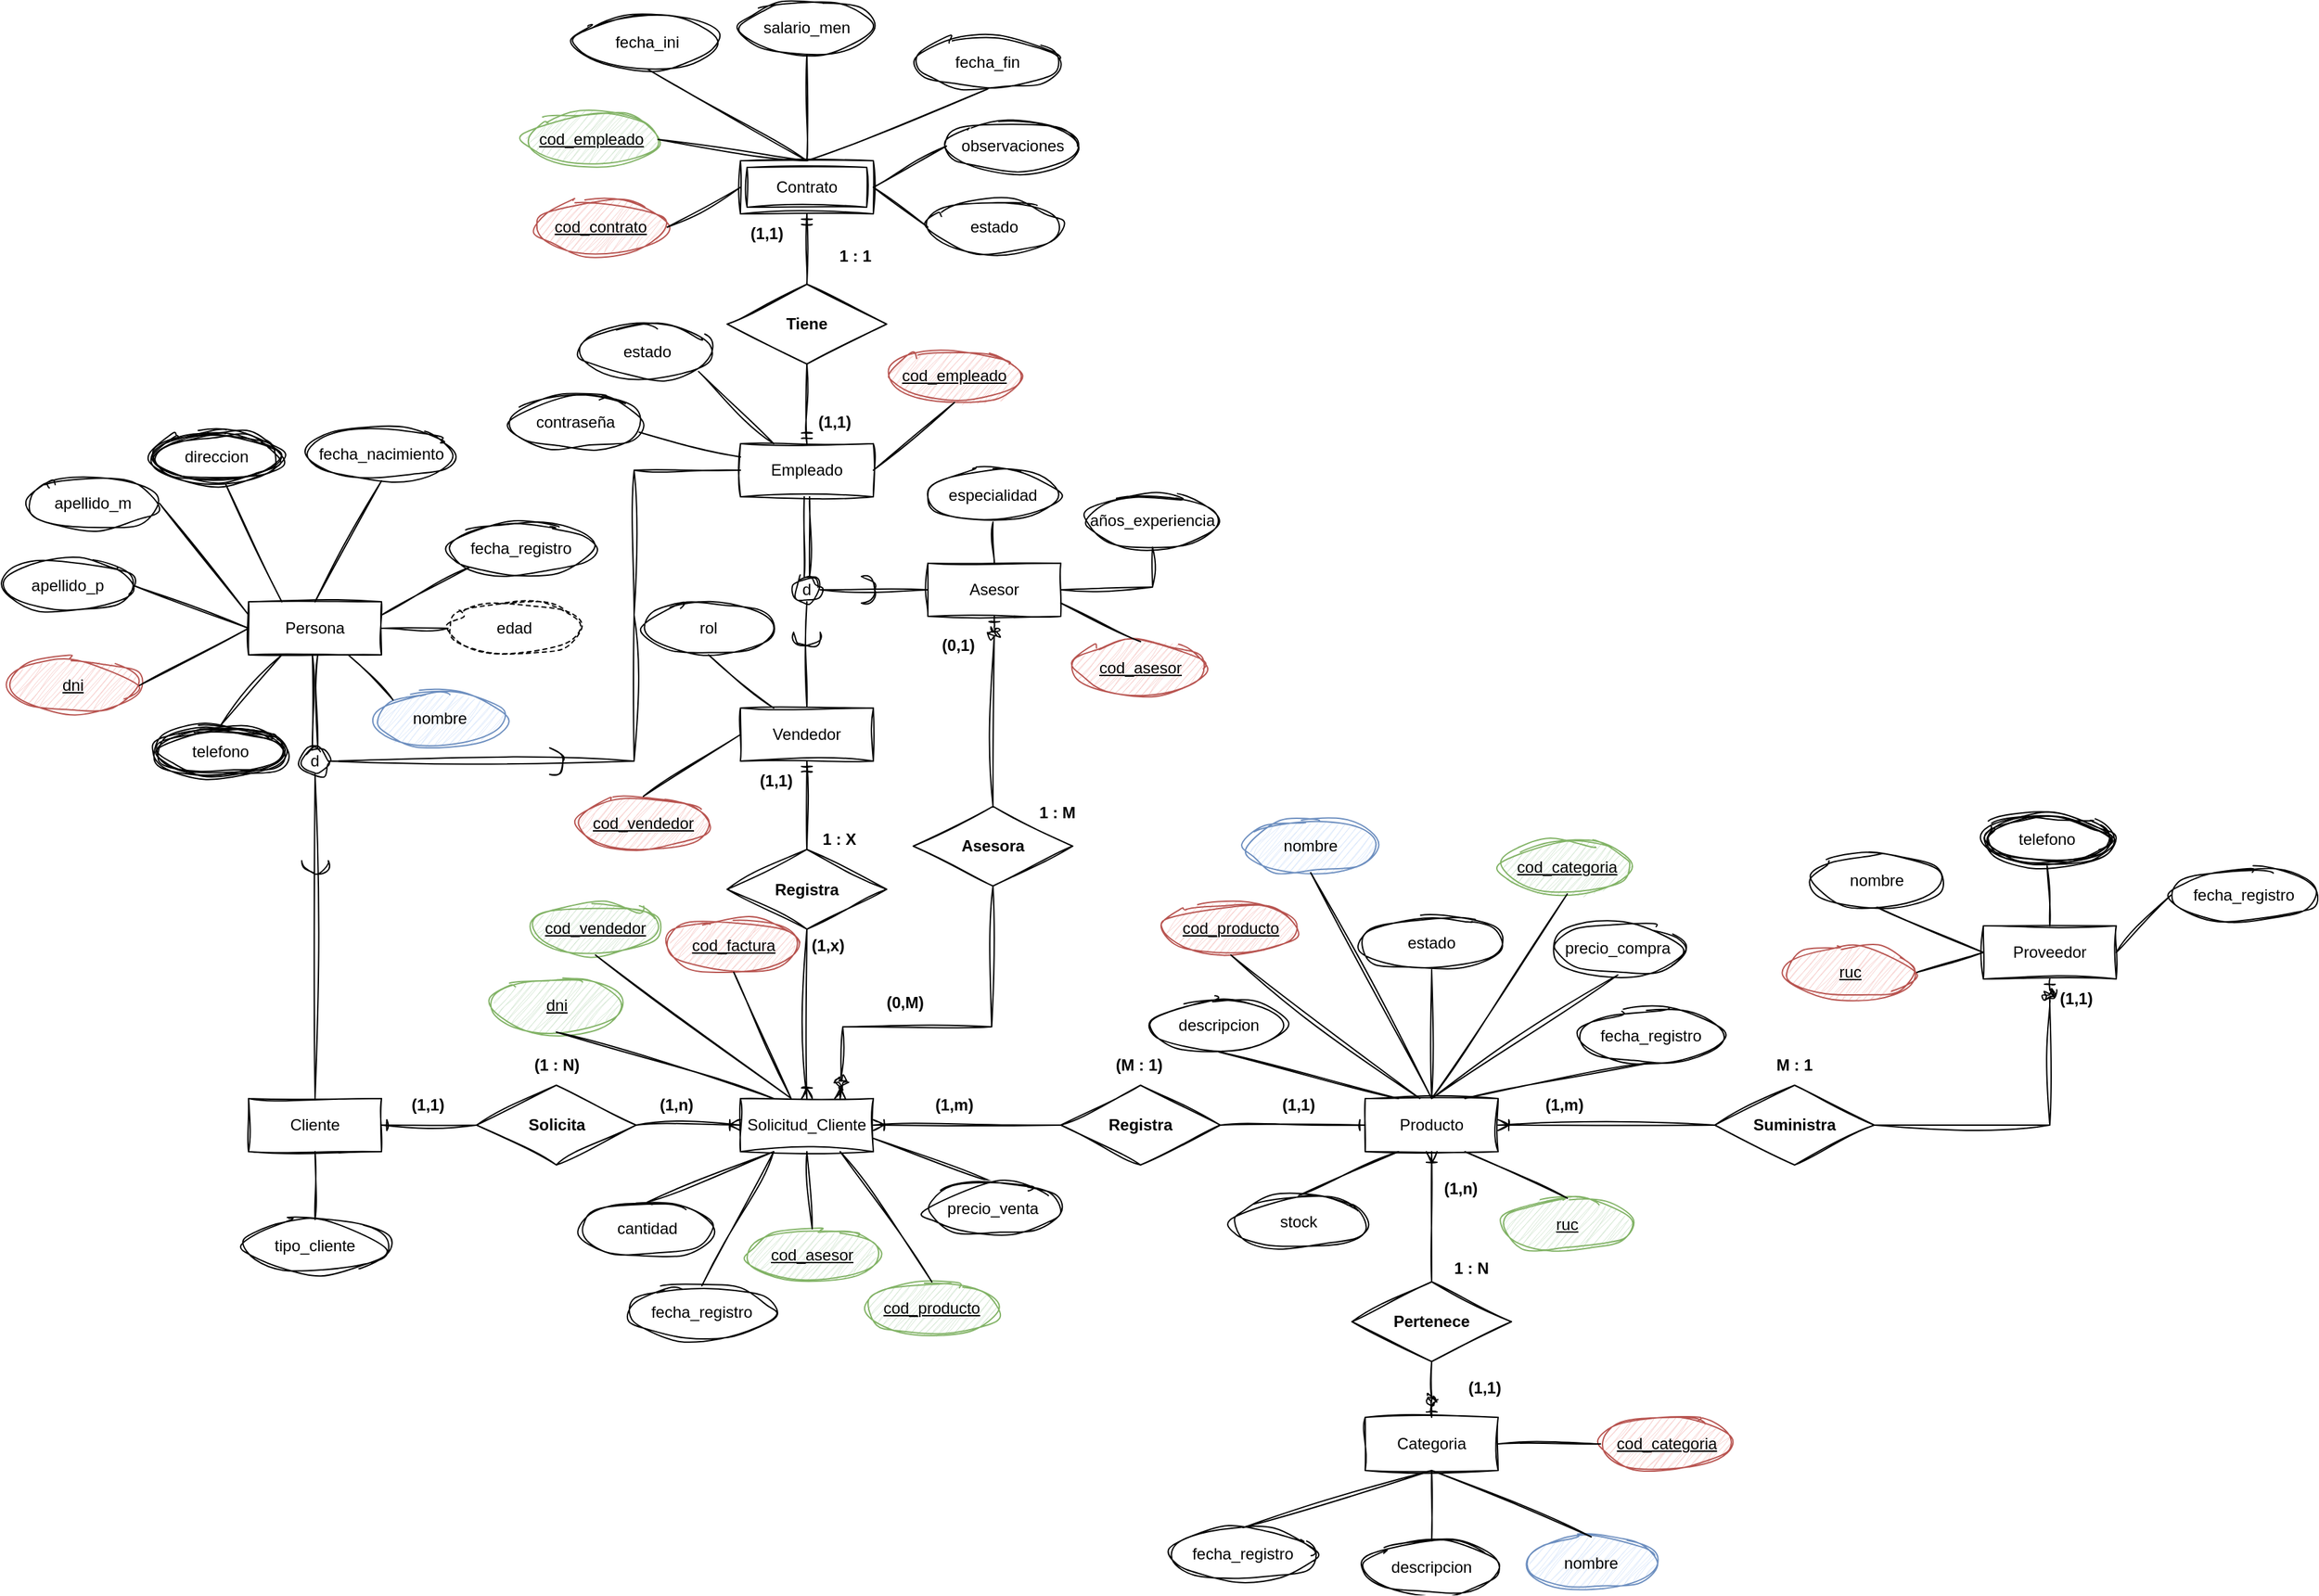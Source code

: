 <mxfile>
    <diagram id="KgiCykoCwPr8ReyNol-N" name="entidad-relacion">
        <mxGraphModel dx="901" dy="719" grid="0" gridSize="10" guides="1" tooltips="1" connect="1" arrows="1" fold="1" page="0" pageScale="1" pageWidth="827" pageHeight="1169" math="0" shadow="0">
            <root>
                <mxCell id="0"/>
                <mxCell id="1" parent="0"/>
                <mxCell id="Hs3u_uHD4nAbHHTe8gjM-2" value="Cliente" style="whiteSpace=wrap;html=1;align=center;sketch=1;curveFitting=1;jiggle=2;" parent="1" vertex="1">
                    <mxGeometry x="-190" y="595" width="100" height="40" as="geometry"/>
                </mxCell>
                <mxCell id="Hs3u_uHD4nAbHHTe8gjM-3" value="Producto" style="whiteSpace=wrap;html=1;align=center;sketch=1;curveFitting=1;jiggle=2;" parent="1" vertex="1">
                    <mxGeometry x="650" y="595" width="100" height="40" as="geometry"/>
                </mxCell>
                <mxCell id="Hs3u_uHD4nAbHHTe8gjM-4" value="Proveedor" style="whiteSpace=wrap;html=1;align=center;sketch=1;curveFitting=1;jiggle=2;" parent="1" vertex="1">
                    <mxGeometry x="1115" y="465" width="100" height="40" as="geometry"/>
                </mxCell>
                <mxCell id="Hs3u_uHD4nAbHHTe8gjM-9" value="&lt;b&gt;Suministra&lt;/b&gt;" style="shape=rhombus;perimeter=rhombusPerimeter;whiteSpace=wrap;html=1;align=center;sketch=1;curveFitting=1;jiggle=2;" parent="1" vertex="1">
                    <mxGeometry x="913" y="585" width="120" height="60" as="geometry"/>
                </mxCell>
                <mxCell id="Hs3u_uHD4nAbHHTe8gjM-10" value="" style="endArrow=none;html=1;rounded=0;entryX=1;entryY=0.5;entryDx=0;entryDy=0;exitX=0.5;exitY=1;exitDx=0;exitDy=0;startArrow=ERzeroToOne;startFill=0;sketch=1;curveFitting=1;jiggle=2;" parent="1" source="Hs3u_uHD4nAbHHTe8gjM-4" target="Hs3u_uHD4nAbHHTe8gjM-9" edge="1">
                    <mxGeometry relative="1" as="geometry">
                        <mxPoint x="795" y="625" as="sourcePoint"/>
                        <mxPoint x="988" y="615" as="targetPoint"/>
                        <Array as="points">
                            <mxPoint x="1165" y="525"/>
                            <mxPoint x="1165" y="615"/>
                        </Array>
                    </mxGeometry>
                </mxCell>
                <mxCell id="Hs3u_uHD4nAbHHTe8gjM-12" value="&lt;b&gt;Pertenece&lt;/b&gt;" style="shape=rhombus;perimeter=rhombusPerimeter;whiteSpace=wrap;html=1;align=center;sketch=1;curveFitting=1;jiggle=2;" parent="1" vertex="1">
                    <mxGeometry x="640" y="733" width="120" height="60" as="geometry"/>
                </mxCell>
                <mxCell id="Hs3u_uHD4nAbHHTe8gjM-13" value="Categoria" style="whiteSpace=wrap;html=1;align=center;sketch=1;curveFitting=1;jiggle=2;" parent="1" vertex="1">
                    <mxGeometry x="650" y="835" width="100" height="40" as="geometry"/>
                </mxCell>
                <mxCell id="Hs3u_uHD4nAbHHTe8gjM-15" value="" style="endArrow=none;html=1;rounded=0;entryX=0.5;entryY=1;entryDx=0;entryDy=0;exitX=0.5;exitY=0;exitDx=0;exitDy=0;startArrow=ERzeroToOne;startFill=0;sketch=1;curveFitting=1;jiggle=2;" parent="1" source="Hs3u_uHD4nAbHHTe8gjM-13" target="Hs3u_uHD4nAbHHTe8gjM-12" edge="1">
                    <mxGeometry width="50" height="50" relative="1" as="geometry">
                        <mxPoint x="636" y="785" as="sourcePoint"/>
                        <mxPoint x="686" y="735" as="targetPoint"/>
                    </mxGeometry>
                </mxCell>
                <mxCell id="Hs3u_uHD4nAbHHTe8gjM-17" value="Empleado" style="whiteSpace=wrap;html=1;align=center;sketch=1;curveFitting=1;jiggle=2;" parent="1" vertex="1">
                    <mxGeometry x="180" y="102" width="100" height="40" as="geometry"/>
                </mxCell>
                <mxCell id="Hs3u_uHD4nAbHHTe8gjM-24" value="tipo_cliente" style="ellipse;whiteSpace=wrap;html=1;align=center;sketch=1;curveFitting=1;jiggle=2;" parent="1" vertex="1">
                    <mxGeometry x="-195" y="686" width="110" height="40" as="geometry"/>
                </mxCell>
                <mxCell id="Hs3u_uHD4nAbHHTe8gjM-34" style="edgeStyle=orthogonalEdgeStyle;rounded=0;orthogonalLoop=1;jettySize=auto;html=1;exitX=0.5;exitY=1;exitDx=0;exitDy=0;sketch=1;curveFitting=1;jiggle=2;" parent="1" edge="1">
                    <mxGeometry relative="1" as="geometry">
                        <mxPoint x="189.5" y="-48" as="sourcePoint"/>
                        <mxPoint x="189.5" y="-48" as="targetPoint"/>
                    </mxGeometry>
                </mxCell>
                <mxCell id="Hs3u_uHD4nAbHHTe8gjM-57" value="fecha_registro" style="ellipse;whiteSpace=wrap;html=1;align=center;sketch=1;curveFitting=1;jiggle=2;" parent="1" vertex="1">
                    <mxGeometry x="503" y="918" width="110" height="40" as="geometry"/>
                </mxCell>
                <mxCell id="Hs3u_uHD4nAbHHTe8gjM-60" value="nombre" style="ellipse;whiteSpace=wrap;html=1;align=center;fillColor=#dae8fc;strokeColor=#6c8ebf;sketch=1;curveFitting=1;jiggle=2;" parent="1" vertex="1">
                    <mxGeometry x="770" y="925" width="100" height="40" as="geometry"/>
                </mxCell>
                <mxCell id="Hs3u_uHD4nAbHHTe8gjM-61" value="cod_categoria" style="ellipse;whiteSpace=wrap;html=1;align=center;fontStyle=4;fillColor=#f8cecc;strokeColor=#b85450;sketch=1;curveFitting=1;jiggle=2;" parent="1" vertex="1">
                    <mxGeometry x="827" y="835" width="100" height="40" as="geometry"/>
                </mxCell>
                <mxCell id="Hs3u_uHD4nAbHHTe8gjM-62" value="descripcion" style="ellipse;whiteSpace=wrap;html=1;align=center;sketch=1;curveFitting=1;jiggle=2;" parent="1" vertex="1">
                    <mxGeometry x="650" y="928" width="100" height="40" as="geometry"/>
                </mxCell>
                <mxCell id="Hs3u_uHD4nAbHHTe8gjM-63" value="" style="endArrow=none;html=1;rounded=0;exitX=0.5;exitY=0;exitDx=0;exitDy=0;sketch=1;curveFitting=1;jiggle=2;" parent="1" source="Hs3u_uHD4nAbHHTe8gjM-62" target="Hs3u_uHD4nAbHHTe8gjM-13" edge="1">
                    <mxGeometry width="50" height="50" relative="1" as="geometry">
                        <mxPoint x="610" y="945" as="sourcePoint"/>
                        <mxPoint x="660" y="895" as="targetPoint"/>
                    </mxGeometry>
                </mxCell>
                <mxCell id="Hs3u_uHD4nAbHHTe8gjM-64" value="" style="endArrow=none;html=1;rounded=0;entryX=0.5;entryY=1;entryDx=0;entryDy=0;exitX=0.5;exitY=0;exitDx=0;exitDy=0;sketch=1;curveFitting=1;jiggle=2;" parent="1" source="Hs3u_uHD4nAbHHTe8gjM-57" target="Hs3u_uHD4nAbHHTe8gjM-13" edge="1">
                    <mxGeometry width="50" height="50" relative="1" as="geometry">
                        <mxPoint x="585" y="915" as="sourcePoint"/>
                        <mxPoint x="630" y="845" as="targetPoint"/>
                    </mxGeometry>
                </mxCell>
                <mxCell id="Hs3u_uHD4nAbHHTe8gjM-65" value="" style="endArrow=none;html=1;rounded=0;entryX=0.5;entryY=1;entryDx=0;entryDy=0;exitX=0.5;exitY=0;exitDx=0;exitDy=0;sketch=1;curveFitting=1;jiggle=2;" parent="1" source="Hs3u_uHD4nAbHHTe8gjM-60" target="Hs3u_uHD4nAbHHTe8gjM-13" edge="1">
                    <mxGeometry width="50" height="50" relative="1" as="geometry">
                        <mxPoint x="760" y="905" as="sourcePoint"/>
                        <mxPoint x="810" y="855" as="targetPoint"/>
                    </mxGeometry>
                </mxCell>
                <mxCell id="Hs3u_uHD4nAbHHTe8gjM-66" value="" style="endArrow=none;html=1;rounded=0;entryX=0;entryY=0.5;entryDx=0;entryDy=0;exitX=1;exitY=0.5;exitDx=0;exitDy=0;sketch=1;curveFitting=1;jiggle=2;" parent="1" source="Hs3u_uHD4nAbHHTe8gjM-13" target="Hs3u_uHD4nAbHHTe8gjM-61" edge="1">
                    <mxGeometry width="50" height="50" relative="1" as="geometry">
                        <mxPoint x="790" y="875" as="sourcePoint"/>
                        <mxPoint x="840" y="825" as="targetPoint"/>
                    </mxGeometry>
                </mxCell>
                <mxCell id="Hs3u_uHD4nAbHHTe8gjM-77" value="ruc" style="ellipse;whiteSpace=wrap;html=1;align=center;fontStyle=4;fillColor=#f8cecc;strokeColor=#b85450;sketch=1;curveFitting=1;jiggle=2;" parent="1" vertex="1">
                    <mxGeometry x="965" y="480" width="100" height="40" as="geometry"/>
                </mxCell>
                <mxCell id="Hs3u_uHD4nAbHHTe8gjM-78" value="" style="endArrow=none;html=1;rounded=0;entryX=1;entryY=0.5;entryDx=0;entryDy=0;exitX=0;exitY=0.5;exitDx=0;exitDy=0;sketch=1;curveFitting=1;jiggle=2;" parent="1" source="Hs3u_uHD4nAbHHTe8gjM-4" target="Hs3u_uHD4nAbHHTe8gjM-77" edge="1">
                    <mxGeometry width="50" height="50" relative="1" as="geometry">
                        <mxPoint x="1035" y="555" as="sourcePoint"/>
                        <mxPoint x="1085" y="505" as="targetPoint"/>
                    </mxGeometry>
                </mxCell>
                <mxCell id="Hs3u_uHD4nAbHHTe8gjM-79" value="nombre" style="ellipse;whiteSpace=wrap;html=1;align=center;sketch=1;curveFitting=1;jiggle=2;" parent="1" vertex="1">
                    <mxGeometry x="985" y="411" width="100" height="40" as="geometry"/>
                </mxCell>
                <mxCell id="Hs3u_uHD4nAbHHTe8gjM-80" value="" style="endArrow=none;html=1;rounded=0;entryX=0.5;entryY=1;entryDx=0;entryDy=0;exitX=0;exitY=0.5;exitDx=0;exitDy=0;sketch=1;curveFitting=1;jiggle=2;" parent="1" source="Hs3u_uHD4nAbHHTe8gjM-4" target="Hs3u_uHD4nAbHHTe8gjM-79" edge="1">
                    <mxGeometry width="50" height="50" relative="1" as="geometry">
                        <mxPoint x="1085" y="465" as="sourcePoint"/>
                        <mxPoint x="1135" y="415" as="targetPoint"/>
                    </mxGeometry>
                </mxCell>
                <mxCell id="Hs3u_uHD4nAbHHTe8gjM-85" value="fecha_registro" style="ellipse;whiteSpace=wrap;html=1;align=center;sketch=1;curveFitting=1;jiggle=2;" parent="1" vertex="1">
                    <mxGeometry x="1256" y="422" width="110" height="40" as="geometry"/>
                </mxCell>
                <mxCell id="Hs3u_uHD4nAbHHTe8gjM-86" value="" style="endArrow=none;html=1;rounded=0;entryX=0;entryY=0.5;entryDx=0;entryDy=0;exitX=1;exitY=0.5;exitDx=0;exitDy=0;sketch=1;curveFitting=1;jiggle=2;" parent="1" source="Hs3u_uHD4nAbHHTe8gjM-4" target="Hs3u_uHD4nAbHHTe8gjM-85" edge="1">
                    <mxGeometry width="50" height="50" relative="1" as="geometry">
                        <mxPoint x="1205" y="565" as="sourcePoint"/>
                        <mxPoint x="1255" y="515" as="targetPoint"/>
                    </mxGeometry>
                </mxCell>
                <mxCell id="Hs3u_uHD4nAbHHTe8gjM-87" value="telefono" style="ellipse;shape=doubleEllipse;margin=3;whiteSpace=wrap;html=1;align=center;sketch=1;curveFitting=1;jiggle=2;" parent="1" vertex="1">
                    <mxGeometry x="1113" y="380" width="100" height="40" as="geometry"/>
                </mxCell>
                <mxCell id="Hs3u_uHD4nAbHHTe8gjM-88" value="" style="endArrow=none;html=1;rounded=0;entryX=0.5;entryY=1;entryDx=0;entryDy=0;exitX=0.5;exitY=0;exitDx=0;exitDy=0;sketch=1;curveFitting=1;jiggle=2;" parent="1" source="Hs3u_uHD4nAbHHTe8gjM-4" target="Hs3u_uHD4nAbHHTe8gjM-87" edge="1">
                    <mxGeometry width="50" height="50" relative="1" as="geometry">
                        <mxPoint x="1185" y="605" as="sourcePoint"/>
                        <mxPoint x="1235" y="555" as="targetPoint"/>
                    </mxGeometry>
                </mxCell>
                <mxCell id="Hs3u_uHD4nAbHHTe8gjM-106" value="&lt;b&gt;(1,1)&lt;/b&gt;" style="text;html=1;align=center;verticalAlign=middle;whiteSpace=wrap;rounded=0;sketch=1;curveFitting=1;jiggle=2;" parent="1" vertex="1">
                    <mxGeometry x="1155" y="505" width="60" height="30" as="geometry"/>
                </mxCell>
                <mxCell id="Hs3u_uHD4nAbHHTe8gjM-107" value="&lt;b&gt;M : 1&lt;/b&gt;" style="text;html=1;align=center;verticalAlign=middle;whiteSpace=wrap;rounded=0;sketch=1;curveFitting=1;jiggle=2;" parent="1" vertex="1">
                    <mxGeometry x="943" y="555" width="60" height="30" as="geometry"/>
                </mxCell>
                <mxCell id="Hs3u_uHD4nAbHHTe8gjM-114" value="Persona" style="whiteSpace=wrap;html=1;align=center;sketch=1;curveFitting=1;jiggle=2;" parent="1" vertex="1">
                    <mxGeometry x="-190" y="221" width="100" height="40" as="geometry"/>
                </mxCell>
                <mxCell id="Hs3u_uHD4nAbHHTe8gjM-115" value="apellido_m" style="ellipse;whiteSpace=wrap;html=1;align=center;sketch=1;curveFitting=1;jiggle=2;" parent="1" vertex="1">
                    <mxGeometry x="-357" y="127" width="100" height="40" as="geometry"/>
                </mxCell>
                <mxCell id="Hs3u_uHD4nAbHHTe8gjM-116" value="dni" style="ellipse;whiteSpace=wrap;html=1;align=center;fontStyle=4;fillColor=#f8cecc;strokeColor=#b85450;sketch=1;curveFitting=1;jiggle=2;" parent="1" vertex="1">
                    <mxGeometry x="-372" y="264" width="100" height="40" as="geometry"/>
                </mxCell>
                <mxCell id="Hs3u_uHD4nAbHHTe8gjM-118" value="direccion" style="ellipse;shape=doubleEllipse;margin=3;whiteSpace=wrap;html=1;align=center;sketch=1;curveFitting=1;jiggle=2;" parent="1" vertex="1">
                    <mxGeometry x="-264" y="92" width="100" height="40" as="geometry"/>
                </mxCell>
                <mxCell id="Hs3u_uHD4nAbHHTe8gjM-119" value="fecha_registro" style="ellipse;whiteSpace=wrap;html=1;align=center;sketch=1;curveFitting=1;jiggle=2;" parent="1" vertex="1">
                    <mxGeometry x="-40" y="161" width="110" height="40" as="geometry"/>
                </mxCell>
                <mxCell id="Hs3u_uHD4nAbHHTe8gjM-120" value="edad" style="ellipse;whiteSpace=wrap;html=1;align=center;dashed=1;sketch=1;curveFitting=1;jiggle=2;" parent="1" vertex="1">
                    <mxGeometry x="-40" y="221" width="100" height="40" as="geometry"/>
                </mxCell>
                <mxCell id="Hs3u_uHD4nAbHHTe8gjM-123" value="" style="endArrow=none;html=1;rounded=0;entryX=0;entryY=1;entryDx=0;entryDy=0;exitX=1;exitY=0.25;exitDx=0;exitDy=0;sketch=1;curveFitting=1;jiggle=2;" parent="1" source="Hs3u_uHD4nAbHHTe8gjM-114" target="Hs3u_uHD4nAbHHTe8gjM-119" edge="1">
                    <mxGeometry width="50" height="50" relative="1" as="geometry">
                        <mxPoint x="-155" y="221" as="sourcePoint"/>
                        <mxPoint x="-105" y="171" as="targetPoint"/>
                    </mxGeometry>
                </mxCell>
                <mxCell id="Hs3u_uHD4nAbHHTe8gjM-124" value="" style="endArrow=none;html=1;rounded=0;entryX=0;entryY=0.5;entryDx=0;entryDy=0;exitX=1;exitY=0.5;exitDx=0;exitDy=0;sketch=1;curveFitting=1;jiggle=2;" parent="1" source="Hs3u_uHD4nAbHHTe8gjM-114" target="Hs3u_uHD4nAbHHTe8gjM-120" edge="1">
                    <mxGeometry width="50" height="50" relative="1" as="geometry">
                        <mxPoint x="-65" y="291" as="sourcePoint"/>
                        <mxPoint x="-15" y="241" as="targetPoint"/>
                    </mxGeometry>
                </mxCell>
                <mxCell id="Hs3u_uHD4nAbHHTe8gjM-128" value="" style="endArrow=none;html=1;rounded=0;entryX=0;entryY=0.25;entryDx=0;entryDy=0;exitX=1;exitY=0.5;exitDx=0;exitDy=0;sketch=1;curveFitting=1;jiggle=2;" parent="1" source="Hs3u_uHD4nAbHHTe8gjM-115" target="Hs3u_uHD4nAbHHTe8gjM-114" edge="1">
                    <mxGeometry width="50" height="50" relative="1" as="geometry">
                        <mxPoint x="-275" y="271" as="sourcePoint"/>
                        <mxPoint x="-225" y="221" as="targetPoint"/>
                    </mxGeometry>
                </mxCell>
                <mxCell id="Hs3u_uHD4nAbHHTe8gjM-129" value="" style="endArrow=none;html=1;rounded=0;entryX=0.57;entryY=1.025;entryDx=0;entryDy=0;entryPerimeter=0;exitX=0.25;exitY=0;exitDx=0;exitDy=0;sketch=1;curveFitting=1;jiggle=2;" parent="1" source="Hs3u_uHD4nAbHHTe8gjM-114" target="Hs3u_uHD4nAbHHTe8gjM-118" edge="1">
                    <mxGeometry width="50" height="50" relative="1" as="geometry">
                        <mxPoint x="-175" y="191" as="sourcePoint"/>
                        <mxPoint x="-125" y="141" as="targetPoint"/>
                    </mxGeometry>
                </mxCell>
                <mxCell id="Hs3u_uHD4nAbHHTe8gjM-130" value="" style="endArrow=none;html=1;rounded=0;entryX=0;entryY=0.5;entryDx=0;entryDy=0;exitX=1;exitY=0.5;exitDx=0;exitDy=0;sketch=1;curveFitting=1;jiggle=2;" parent="1" source="Hs3u_uHD4nAbHHTe8gjM-116" target="Hs3u_uHD4nAbHHTe8gjM-114" edge="1">
                    <mxGeometry width="50" height="50" relative="1" as="geometry">
                        <mxPoint x="-295" y="321" as="sourcePoint"/>
                        <mxPoint x="-245" y="271" as="targetPoint"/>
                    </mxGeometry>
                </mxCell>
                <mxCell id="Hs3u_uHD4nAbHHTe8gjM-131" value="d" style="ellipse;whiteSpace=wrap;html=1;aspect=fixed;sketch=1;curveFitting=1;jiggle=2;" parent="1" vertex="1">
                    <mxGeometry x="-150" y="331" width="20" height="20" as="geometry"/>
                </mxCell>
                <mxCell id="Hs3u_uHD4nAbHHTe8gjM-132" value="fecha_nacimiento" style="ellipse;whiteSpace=wrap;html=1;align=center;sketch=1;curveFitting=1;jiggle=2;" parent="1" vertex="1">
                    <mxGeometry x="-145" y="90" width="110" height="40" as="geometry"/>
                </mxCell>
                <mxCell id="Hs3u_uHD4nAbHHTe8gjM-134" value="telefono" style="ellipse;shape=doubleEllipse;margin=3;whiteSpace=wrap;html=1;align=center;sketch=1;curveFitting=1;jiggle=2;" parent="1" vertex="1">
                    <mxGeometry x="-261" y="314" width="100" height="40" as="geometry"/>
                </mxCell>
                <mxCell id="Hs3u_uHD4nAbHHTe8gjM-135" value="" style="endArrow=none;html=1;rounded=0;entryX=0.25;entryY=1;entryDx=0;entryDy=0;exitX=0.5;exitY=0;exitDx=0;exitDy=0;sketch=1;curveFitting=1;jiggle=2;" parent="1" source="Hs3u_uHD4nAbHHTe8gjM-134" target="Hs3u_uHD4nAbHHTe8gjM-114" edge="1">
                    <mxGeometry width="50" height="50" relative="1" as="geometry">
                        <mxPoint x="-225" y="371" as="sourcePoint"/>
                        <mxPoint x="-175" y="321" as="targetPoint"/>
                    </mxGeometry>
                </mxCell>
                <mxCell id="Hs3u_uHD4nAbHHTe8gjM-136" value="" style="endArrow=none;html=1;rounded=0;entryX=0;entryY=0.5;entryDx=0;entryDy=0;exitX=1;exitY=0.5;exitDx=0;exitDy=0;sketch=1;curveFitting=1;jiggle=2;" parent="1" source="Hs3u_uHD4nAbHHTe8gjM-131" target="Hs3u_uHD4nAbHHTe8gjM-17" edge="1">
                    <mxGeometry width="50" height="50" relative="1" as="geometry">
                        <mxPoint x="-140" y="381" as="sourcePoint"/>
                        <mxPoint x="-70" y="24" as="targetPoint"/>
                        <Array as="points">
                            <mxPoint x="100" y="341"/>
                            <mxPoint x="100" y="231"/>
                            <mxPoint x="100" y="122"/>
                        </Array>
                    </mxGeometry>
                </mxCell>
                <mxCell id="Hs3u_uHD4nAbHHTe8gjM-137" value="" style="shape=requiredInterface;html=1;verticalLabelPosition=bottom;rotation=0;sketch=1;curveFitting=1;jiggle=2;" parent="1" vertex="1">
                    <mxGeometry x="36.5" y="331" width="10" height="20" as="geometry"/>
                </mxCell>
                <mxCell id="Hs3u_uHD4nAbHHTe8gjM-138" value="nombre" style="ellipse;whiteSpace=wrap;html=1;align=center;fillColor=#dae8fc;strokeColor=#6c8ebf;sketch=1;curveFitting=1;jiggle=2;" parent="1" vertex="1">
                    <mxGeometry x="-96" y="289" width="100" height="40" as="geometry"/>
                </mxCell>
                <mxCell id="Hs3u_uHD4nAbHHTe8gjM-139" value="" style="endArrow=none;html=1;rounded=0;entryX=0.75;entryY=1;entryDx=0;entryDy=0;exitX=0;exitY=0;exitDx=0;exitDy=0;sketch=1;curveFitting=1;jiggle=2;" parent="1" source="Hs3u_uHD4nAbHHTe8gjM-138" target="Hs3u_uHD4nAbHHTe8gjM-114" edge="1">
                    <mxGeometry width="50" height="50" relative="1" as="geometry">
                        <mxPoint x="115" y="321" as="sourcePoint"/>
                        <mxPoint x="165" y="271" as="targetPoint"/>
                    </mxGeometry>
                </mxCell>
                <mxCell id="Hs3u_uHD4nAbHHTe8gjM-140" value="" style="endArrow=none;html=1;rounded=0;entryX=0.5;entryY=1;entryDx=0;entryDy=0;exitX=0.5;exitY=0;exitDx=0;exitDy=0;sketch=1;curveFitting=1;jiggle=2;" parent="1" source="Hs3u_uHD4nAbHHTe8gjM-2" target="Hs3u_uHD4nAbHHTe8gjM-131" edge="1">
                    <mxGeometry width="50" height="50" relative="1" as="geometry">
                        <mxPoint x="-200" y="480" as="sourcePoint"/>
                        <mxPoint x="-150" y="430" as="targetPoint"/>
                    </mxGeometry>
                </mxCell>
                <mxCell id="Hs3u_uHD4nAbHHTe8gjM-141" value="" style="shape=requiredInterface;html=1;verticalLabelPosition=bottom;rotation=90;sketch=1;curveFitting=1;jiggle=2;" parent="1" vertex="1">
                    <mxGeometry x="-145" y="411" width="10" height="20" as="geometry"/>
                </mxCell>
                <mxCell id="Hs3u_uHD4nAbHHTe8gjM-142" value="" style="shape=link;html=1;rounded=0;entryX=0.5;entryY=1;entryDx=0;entryDy=0;exitX=0.5;exitY=0;exitDx=0;exitDy=0;sketch=1;curveFitting=1;jiggle=2;" parent="1" source="Hs3u_uHD4nAbHHTe8gjM-131" target="Hs3u_uHD4nAbHHTe8gjM-114" edge="1">
                    <mxGeometry width="100" relative="1" as="geometry">
                        <mxPoint x="-280" y="391" as="sourcePoint"/>
                        <mxPoint x="-180" y="391" as="targetPoint"/>
                    </mxGeometry>
                </mxCell>
                <mxCell id="Hs3u_uHD4nAbHHTe8gjM-152" value="" style="endArrow=none;html=1;rounded=0;entryX=0.5;entryY=1;entryDx=0;entryDy=0;exitX=0.5;exitY=0;exitDx=0;exitDy=0;sketch=1;curveFitting=1;jiggle=2;" parent="1" source="Hs3u_uHD4nAbHHTe8gjM-24" target="Hs3u_uHD4nAbHHTe8gjM-2" edge="1">
                    <mxGeometry width="50" height="50" relative="1" as="geometry">
                        <mxPoint x="-190" y="896" as="sourcePoint"/>
                        <mxPoint x="-140" y="846" as="targetPoint"/>
                    </mxGeometry>
                </mxCell>
                <mxCell id="Hs3u_uHD4nAbHHTe8gjM-154" value="Solicitud_Cliente" style="whiteSpace=wrap;html=1;align=center;sketch=1;curveFitting=1;jiggle=2;" parent="1" vertex="1">
                    <mxGeometry x="180" y="595" width="100" height="40" as="geometry"/>
                </mxCell>
                <mxCell id="K0qZKKwaoUNIkQ0JBBUl-1" value="&lt;b&gt;Solicita&lt;/b&gt;" style="shape=rhombus;perimeter=rhombusPerimeter;whiteSpace=wrap;html=1;align=center;sketch=1;curveFitting=1;jiggle=2;" parent="1" vertex="1">
                    <mxGeometry x="-18.5" y="585" width="120" height="60" as="geometry"/>
                </mxCell>
                <mxCell id="K0qZKKwaoUNIkQ0JBBUl-2" value="" style="endArrow=ERoneToMany;html=1;rounded=0;entryX=0;entryY=0.5;entryDx=0;entryDy=0;exitX=1;exitY=0.5;exitDx=0;exitDy=0;endFill=0;sketch=1;curveFitting=1;jiggle=2;" parent="1" source="K0qZKKwaoUNIkQ0JBBUl-1" target="Hs3u_uHD4nAbHHTe8gjM-154" edge="1">
                    <mxGeometry width="50" height="50" relative="1" as="geometry">
                        <mxPoint x="100" y="676" as="sourcePoint"/>
                        <mxPoint x="150" y="626" as="targetPoint"/>
                    </mxGeometry>
                </mxCell>
                <mxCell id="K0qZKKwaoUNIkQ0JBBUl-3" value="" style="endArrow=none;html=1;rounded=0;entryX=0;entryY=0.5;entryDx=0;entryDy=0;exitX=1;exitY=0.5;exitDx=0;exitDy=0;startArrow=ERone;startFill=0;sketch=1;curveFitting=1;jiggle=2;" parent="1" source="Hs3u_uHD4nAbHHTe8gjM-2" target="K0qZKKwaoUNIkQ0JBBUl-1" edge="1">
                    <mxGeometry width="50" height="50" relative="1" as="geometry">
                        <mxPoint x="-90" y="666" as="sourcePoint"/>
                        <mxPoint x="-40" y="616" as="targetPoint"/>
                    </mxGeometry>
                </mxCell>
                <mxCell id="K0qZKKwaoUNIkQ0JBBUl-4" value="&lt;b&gt;Registra&lt;/b&gt;" style="shape=rhombus;perimeter=rhombusPerimeter;whiteSpace=wrap;html=1;align=center;sketch=1;curveFitting=1;jiggle=2;" parent="1" vertex="1">
                    <mxGeometry x="170" y="407.5" width="120" height="60" as="geometry"/>
                </mxCell>
                <mxCell id="K0qZKKwaoUNIkQ0JBBUl-6" value="" style="endArrow=none;html=1;rounded=0;entryX=0.5;entryY=1;entryDx=0;entryDy=0;exitX=0.5;exitY=0;exitDx=0;exitDy=0;startArrow=ERoneToMany;startFill=0;sketch=1;curveFitting=1;jiggle=2;" parent="1" source="Hs3u_uHD4nAbHHTe8gjM-154" target="K0qZKKwaoUNIkQ0JBBUl-4" edge="1">
                    <mxGeometry width="50" height="50" relative="1" as="geometry">
                        <mxPoint x="180" y="530" as="sourcePoint"/>
                        <mxPoint x="230" y="480" as="targetPoint"/>
                    </mxGeometry>
                </mxCell>
                <mxCell id="K0qZKKwaoUNIkQ0JBBUl-8" value="" style="endArrow=none;html=1;rounded=0;entryX=0.5;entryY=0;entryDx=0;entryDy=0;startArrow=ERzeroToOne;startFill=0;exitX=0.5;exitY=1;exitDx=0;exitDy=0;sketch=1;curveFitting=1;jiggle=2;" parent="1" source="CJrN9PEdpfMbNd-QlzPt-110" target="KoQ6Ynsao-meDOIKn-VK-6" edge="1">
                    <mxGeometry width="50" height="50" relative="1" as="geometry">
                        <mxPoint x="390" y="259" as="sourcePoint"/>
                        <mxPoint x="324" y="320" as="targetPoint"/>
                    </mxGeometry>
                </mxCell>
                <mxCell id="K0qZKKwaoUNIkQ0JBBUl-9" value="" style="endArrow=ERzeroToMany;html=1;rounded=0;exitX=0.5;exitY=1;exitDx=0;exitDy=0;endFill=0;entryX=0.75;entryY=0;entryDx=0;entryDy=0;sketch=1;curveFitting=1;jiggle=2;" parent="1" source="KoQ6Ynsao-meDOIKn-VK-6" target="Hs3u_uHD4nAbHHTe8gjM-154" edge="1">
                    <mxGeometry width="50" height="50" relative="1" as="geometry">
                        <mxPoint x="238" y="898" as="sourcePoint"/>
                        <mxPoint x="225" y="852" as="targetPoint"/>
                        <Array as="points">
                            <mxPoint x="369" y="541"/>
                            <mxPoint x="257" y="541"/>
                        </Array>
                    </mxGeometry>
                </mxCell>
                <mxCell id="K0qZKKwaoUNIkQ0JBBUl-10" value="&lt;b&gt;Registra&lt;/b&gt;" style="shape=rhombus;perimeter=rhombusPerimeter;whiteSpace=wrap;html=1;align=center;sketch=1;curveFitting=1;jiggle=2;" parent="1" vertex="1">
                    <mxGeometry x="421" y="585" width="120" height="60" as="geometry"/>
                </mxCell>
                <mxCell id="K0qZKKwaoUNIkQ0JBBUl-11" value="" style="endArrow=none;html=1;rounded=0;entryX=0;entryY=0.5;entryDx=0;entryDy=0;exitX=1;exitY=0.5;exitDx=0;exitDy=0;startArrow=ERoneToMany;startFill=0;sketch=1;curveFitting=1;jiggle=2;" parent="1" source="Hs3u_uHD4nAbHHTe8gjM-154" target="K0qZKKwaoUNIkQ0JBBUl-10" edge="1">
                    <mxGeometry width="50" height="50" relative="1" as="geometry">
                        <mxPoint x="270" y="688" as="sourcePoint"/>
                        <mxPoint x="320" y="638" as="targetPoint"/>
                    </mxGeometry>
                </mxCell>
                <mxCell id="K0qZKKwaoUNIkQ0JBBUl-12" value="" style="endArrow=ERone;html=1;rounded=0;entryX=0;entryY=0.5;entryDx=0;entryDy=0;exitX=1;exitY=0.5;exitDx=0;exitDy=0;endFill=0;sketch=1;curveFitting=1;jiggle=2;" parent="1" source="K0qZKKwaoUNIkQ0JBBUl-10" target="Hs3u_uHD4nAbHHTe8gjM-3" edge="1">
                    <mxGeometry width="50" height="50" relative="1" as="geometry">
                        <mxPoint x="492" y="708" as="sourcePoint"/>
                        <mxPoint x="542" y="658" as="targetPoint"/>
                    </mxGeometry>
                </mxCell>
                <mxCell id="CJrN9PEdpfMbNd-QlzPt-12" value="&lt;b&gt;(0,1)&lt;/b&gt;" style="text;html=1;align=center;verticalAlign=middle;whiteSpace=wrap;rounded=0;sketch=1;curveFitting=1;jiggle=2;" parent="1" vertex="1">
                    <mxGeometry x="314" y="239" width="60" height="30" as="geometry"/>
                </mxCell>
                <mxCell id="CJrN9PEdpfMbNd-QlzPt-13" value="&lt;b&gt;(0,M)&lt;/b&gt;" style="text;html=1;align=center;verticalAlign=middle;whiteSpace=wrap;rounded=0;sketch=1;curveFitting=1;jiggle=2;" parent="1" vertex="1">
                    <mxGeometry x="274" y="507.5" width="60" height="30" as="geometry"/>
                </mxCell>
                <mxCell id="CJrN9PEdpfMbNd-QlzPt-14" value="&lt;b&gt;1 : M&lt;/b&gt;" style="text;html=1;align=center;verticalAlign=middle;whiteSpace=wrap;rounded=0;sketch=1;curveFitting=1;jiggle=2;" parent="1" vertex="1">
                    <mxGeometry x="394" y="370" width="49" height="20" as="geometry"/>
                </mxCell>
                <mxCell id="CJrN9PEdpfMbNd-QlzPt-18" value="cod_factura" style="ellipse;whiteSpace=wrap;html=1;align=center;fontStyle=4;fillColor=#f8cecc;strokeColor=#b85450;sketch=1;curveFitting=1;jiggle=2;" parent="1" vertex="1">
                    <mxGeometry x="125" y="460" width="100" height="40" as="geometry"/>
                </mxCell>
                <mxCell id="CJrN9PEdpfMbNd-QlzPt-19" value="" style="endArrow=none;html=1;rounded=0;entryX=0.38;entryY=-0.008;entryDx=0;entryDy=0;exitX=0.5;exitY=1;exitDx=0;exitDy=0;entryPerimeter=0;sketch=1;curveFitting=1;jiggle=2;" parent="1" source="CJrN9PEdpfMbNd-QlzPt-18" target="Hs3u_uHD4nAbHHTe8gjM-154" edge="1">
                    <mxGeometry width="50" height="50" relative="1" as="geometry">
                        <mxPoint x="361" y="380" as="sourcePoint"/>
                        <mxPoint x="265" y="350" as="targetPoint"/>
                    </mxGeometry>
                </mxCell>
                <mxCell id="CJrN9PEdpfMbNd-QlzPt-20" value="dni" style="ellipse;whiteSpace=wrap;html=1;align=center;fontStyle=4;fillColor=#d5e8d4;strokeColor=#82b366;sketch=1;curveFitting=1;jiggle=2;" parent="1" vertex="1">
                    <mxGeometry x="-8.5" y="505" width="100" height="40" as="geometry"/>
                </mxCell>
                <mxCell id="CJrN9PEdpfMbNd-QlzPt-21" value="" style="endArrow=none;html=1;rounded=0;entryX=0.5;entryY=1;entryDx=0;entryDy=0;exitX=0.25;exitY=0;exitDx=0;exitDy=0;sketch=1;curveFitting=1;jiggle=2;" parent="1" source="Hs3u_uHD4nAbHHTe8gjM-154" target="CJrN9PEdpfMbNd-QlzPt-20" edge="1">
                    <mxGeometry width="50" height="50" relative="1" as="geometry">
                        <mxPoint x="120" y="600" as="sourcePoint"/>
                        <mxPoint x="170" y="550" as="targetPoint"/>
                    </mxGeometry>
                </mxCell>
                <mxCell id="CJrN9PEdpfMbNd-QlzPt-23" value="cod_empleado" style="ellipse;whiteSpace=wrap;html=1;align=center;fontStyle=4;fillColor=#f8cecc;strokeColor=#b85450;sketch=1;curveFitting=1;jiggle=2;" parent="1" vertex="1">
                    <mxGeometry x="291" y="31" width="100" height="40" as="geometry"/>
                </mxCell>
                <mxCell id="CJrN9PEdpfMbNd-QlzPt-27" value="cod_asesor" style="ellipse;whiteSpace=wrap;html=1;align=center;fontStyle=4;fillColor=#d5e8d4;strokeColor=#82b366;sketch=1;curveFitting=1;jiggle=2;" parent="1" vertex="1">
                    <mxGeometry x="184" y="693" width="100" height="40" as="geometry"/>
                </mxCell>
                <mxCell id="CJrN9PEdpfMbNd-QlzPt-28" value="cod_vendedor" style="ellipse;whiteSpace=wrap;html=1;align=center;fontStyle=4;fillColor=#d5e8d4;strokeColor=#82b366;sketch=1;curveFitting=1;jiggle=2;" parent="1" vertex="1">
                    <mxGeometry x="21" y="447" width="100" height="40" as="geometry"/>
                </mxCell>
                <mxCell id="CJrN9PEdpfMbNd-QlzPt-29" value="" style="endArrow=none;html=1;rounded=0;entryX=0.5;entryY=1;entryDx=0;entryDy=0;exitX=0.376;exitY=-0.012;exitDx=0;exitDy=0;exitPerimeter=0;sketch=1;curveFitting=1;jiggle=2;" parent="1" source="Hs3u_uHD4nAbHHTe8gjM-154" target="CJrN9PEdpfMbNd-QlzPt-28" edge="1">
                    <mxGeometry width="50" height="50" relative="1" as="geometry">
                        <mxPoint x="170" y="570" as="sourcePoint"/>
                        <mxPoint x="220" y="520" as="targetPoint"/>
                    </mxGeometry>
                </mxCell>
                <mxCell id="CJrN9PEdpfMbNd-QlzPt-30" value="" style="endArrow=none;html=1;rounded=0;entryX=0.5;entryY=0;entryDx=0;entryDy=0;exitX=0.5;exitY=1;exitDx=0;exitDy=0;sketch=1;curveFitting=1;jiggle=2;" parent="1" source="Hs3u_uHD4nAbHHTe8gjM-154" target="CJrN9PEdpfMbNd-QlzPt-27" edge="1">
                    <mxGeometry width="50" height="50" relative="1" as="geometry">
                        <mxPoint x="224" y="603" as="sourcePoint"/>
                        <mxPoint x="180" y="500" as="targetPoint"/>
                    </mxGeometry>
                </mxCell>
                <mxCell id="CJrN9PEdpfMbNd-QlzPt-31" value="cod_producto" style="ellipse;whiteSpace=wrap;html=1;align=center;fontStyle=4;fillColor=#f8cecc;strokeColor=#b85450;sketch=1;curveFitting=1;jiggle=2;" parent="1" vertex="1">
                    <mxGeometry x="499" y="447" width="100" height="40" as="geometry"/>
                </mxCell>
                <mxCell id="CJrN9PEdpfMbNd-QlzPt-32" value="nombre" style="ellipse;whiteSpace=wrap;html=1;align=center;fillColor=#dae8fc;strokeColor=#6c8ebf;sketch=1;curveFitting=1;jiggle=2;" parent="1" vertex="1">
                    <mxGeometry x="559" y="385" width="100" height="40" as="geometry"/>
                </mxCell>
                <mxCell id="CJrN9PEdpfMbNd-QlzPt-34" value="fecha_registro" style="ellipse;whiteSpace=wrap;html=1;align=center;sketch=1;curveFitting=1;jiggle=2;" parent="1" vertex="1">
                    <mxGeometry x="810" y="528" width="110" height="40" as="geometry"/>
                </mxCell>
                <mxCell id="CJrN9PEdpfMbNd-QlzPt-35" value="descripcion" style="ellipse;whiteSpace=wrap;html=1;align=center;sketch=1;curveFitting=1;jiggle=2;" parent="1" vertex="1">
                    <mxGeometry x="490" y="520" width="100" height="40" as="geometry"/>
                </mxCell>
                <mxCell id="CJrN9PEdpfMbNd-QlzPt-36" value="precio_compra" style="ellipse;whiteSpace=wrap;html=1;align=center;sketch=1;curveFitting=1;jiggle=2;" parent="1" vertex="1">
                    <mxGeometry x="790" y="462" width="100" height="40" as="geometry"/>
                </mxCell>
                <mxCell id="CJrN9PEdpfMbNd-QlzPt-39" value="" style="endArrow=none;html=1;rounded=0;entryX=0.5;entryY=1;entryDx=0;entryDy=0;exitX=0.75;exitY=0;exitDx=0;exitDy=0;sketch=1;curveFitting=1;jiggle=2;" parent="1" source="Hs3u_uHD4nAbHHTe8gjM-3" target="CJrN9PEdpfMbNd-QlzPt-34" edge="1">
                    <mxGeometry width="50" height="50" relative="1" as="geometry">
                        <mxPoint x="730" y="650" as="sourcePoint"/>
                        <mxPoint x="780" y="600" as="targetPoint"/>
                    </mxGeometry>
                </mxCell>
                <mxCell id="CJrN9PEdpfMbNd-QlzPt-40" value="" style="endArrow=none;html=1;rounded=0;entryX=0.5;entryY=1;entryDx=0;entryDy=0;exitX=0.5;exitY=0;exitDx=0;exitDy=0;sketch=1;curveFitting=1;jiggle=2;" parent="1" source="Hs3u_uHD4nAbHHTe8gjM-3" target="CJrN9PEdpfMbNd-QlzPt-36" edge="1">
                    <mxGeometry width="50" height="50" relative="1" as="geometry">
                        <mxPoint x="660" y="560" as="sourcePoint"/>
                        <mxPoint x="710" y="510" as="targetPoint"/>
                    </mxGeometry>
                </mxCell>
                <mxCell id="CJrN9PEdpfMbNd-QlzPt-41" value="" style="endArrow=none;html=1;rounded=0;entryX=0.5;entryY=1;entryDx=0;entryDy=0;exitX=0.5;exitY=0;exitDx=0;exitDy=0;sketch=1;curveFitting=1;jiggle=2;" parent="1" source="Hs3u_uHD4nAbHHTe8gjM-3" target="CJrN9PEdpfMbNd-QlzPt-32" edge="1">
                    <mxGeometry width="50" height="50" relative="1" as="geometry">
                        <mxPoint x="660" y="550" as="sourcePoint"/>
                        <mxPoint x="649.55" y="446" as="targetPoint"/>
                    </mxGeometry>
                </mxCell>
                <mxCell id="CJrN9PEdpfMbNd-QlzPt-42" value="" style="endArrow=none;html=1;rounded=0;exitX=0.5;exitY=1;exitDx=0;exitDy=0;entryX=0.411;entryY=-0.001;entryDx=0;entryDy=0;entryPerimeter=0;sketch=1;curveFitting=1;jiggle=2;" parent="1" source="CJrN9PEdpfMbNd-QlzPt-31" target="Hs3u_uHD4nAbHHTe8gjM-3" edge="1">
                    <mxGeometry width="50" height="50" relative="1" as="geometry">
                        <mxPoint x="620" y="592.5" as="sourcePoint"/>
                        <mxPoint x="690.711" y="542.5" as="targetPoint"/>
                    </mxGeometry>
                </mxCell>
                <mxCell id="CJrN9PEdpfMbNd-QlzPt-43" value="" style="endArrow=none;html=1;rounded=0;entryX=0.5;entryY=1;entryDx=0;entryDy=0;exitX=0.25;exitY=0;exitDx=0;exitDy=0;sketch=1;curveFitting=1;jiggle=2;" parent="1" source="Hs3u_uHD4nAbHHTe8gjM-3" target="CJrN9PEdpfMbNd-QlzPt-35" edge="1">
                    <mxGeometry width="50" height="50" relative="1" as="geometry">
                        <mxPoint x="580" y="630" as="sourcePoint"/>
                        <mxPoint x="630" y="580" as="targetPoint"/>
                    </mxGeometry>
                </mxCell>
                <mxCell id="CJrN9PEdpfMbNd-QlzPt-44" value="cod_producto" style="ellipse;whiteSpace=wrap;html=1;align=center;fontStyle=4;fillColor=#d5e8d4;strokeColor=#82b366;sketch=1;curveFitting=1;jiggle=2;" parent="1" vertex="1">
                    <mxGeometry x="274" y="733" width="100" height="40" as="geometry"/>
                </mxCell>
                <mxCell id="CJrN9PEdpfMbNd-QlzPt-45" value="" style="endArrow=none;html=1;rounded=0;entryX=0.5;entryY=0;entryDx=0;entryDy=0;exitX=0.75;exitY=1;exitDx=0;exitDy=0;sketch=1;curveFitting=1;jiggle=2;" parent="1" source="Hs3u_uHD4nAbHHTe8gjM-154" target="CJrN9PEdpfMbNd-QlzPt-44" edge="1">
                    <mxGeometry width="50" height="50" relative="1" as="geometry">
                        <mxPoint x="270" y="580" as="sourcePoint"/>
                        <mxPoint x="320" y="530" as="targetPoint"/>
                    </mxGeometry>
                </mxCell>
                <mxCell id="CJrN9PEdpfMbNd-QlzPt-60" value="cantidad" style="ellipse;whiteSpace=wrap;html=1;align=center;sketch=1;curveFitting=1;jiggle=2;" parent="1" vertex="1">
                    <mxGeometry x="60" y="673" width="100" height="40" as="geometry"/>
                </mxCell>
                <mxCell id="CJrN9PEdpfMbNd-QlzPt-62" value="" style="endArrow=none;html=1;rounded=0;entryX=0.25;entryY=1;entryDx=0;entryDy=0;exitX=0.5;exitY=0;exitDx=0;exitDy=0;sketch=1;curveFitting=1;jiggle=2;" parent="1" source="CJrN9PEdpfMbNd-QlzPt-60" target="Hs3u_uHD4nAbHHTe8gjM-154" edge="1">
                    <mxGeometry width="50" height="50" relative="1" as="geometry">
                        <mxPoint x="90" y="680" as="sourcePoint"/>
                        <mxPoint x="140" y="630" as="targetPoint"/>
                    </mxGeometry>
                </mxCell>
                <mxCell id="CJrN9PEdpfMbNd-QlzPt-63" value="" style="endArrow=none;html=1;rounded=0;entryX=1;entryY=0.75;entryDx=0;entryDy=0;exitX=0.5;exitY=0;exitDx=0;exitDy=0;sketch=1;curveFitting=1;jiggle=2;" parent="1" source="zItPng4wNlBX8p60OwFJ-1" target="Hs3u_uHD4nAbHHTe8gjM-154" edge="1">
                    <mxGeometry width="50" height="50" relative="1" as="geometry">
                        <mxPoint x="367.5" y="673" as="sourcePoint"/>
                        <mxPoint x="360" y="640" as="targetPoint"/>
                    </mxGeometry>
                </mxCell>
                <mxCell id="CJrN9PEdpfMbNd-QlzPt-64" value="Contrato" style="shape=ext;margin=3;double=1;whiteSpace=wrap;html=1;align=center;sketch=1;curveFitting=1;jiggle=2;" parent="1" vertex="1">
                    <mxGeometry x="180" y="-111" width="100" height="40" as="geometry"/>
                </mxCell>
                <mxCell id="CJrN9PEdpfMbNd-QlzPt-66" value="&lt;b&gt;Tiene&lt;/b&gt;" style="shape=rhombus;perimeter=rhombusPerimeter;whiteSpace=wrap;html=1;align=center;sketch=1;curveFitting=1;jiggle=2;" parent="1" vertex="1">
                    <mxGeometry x="170" y="-18" width="120" height="60" as="geometry"/>
                </mxCell>
                <mxCell id="CJrN9PEdpfMbNd-QlzPt-67" value="" style="endArrow=ERmandOne;html=1;rounded=0;entryX=0.5;entryY=1;entryDx=0;entryDy=0;exitX=0.5;exitY=0;exitDx=0;exitDy=0;endFill=0;sketch=1;curveFitting=1;jiggle=2;" parent="1" source="CJrN9PEdpfMbNd-QlzPt-66" target="CJrN9PEdpfMbNd-QlzPt-64" edge="1">
                    <mxGeometry width="50" height="50" relative="1" as="geometry">
                        <mxPoint x="160" y="161" as="sourcePoint"/>
                        <mxPoint x="210" y="111" as="targetPoint"/>
                    </mxGeometry>
                </mxCell>
                <mxCell id="CJrN9PEdpfMbNd-QlzPt-68" value="cod_contrato" style="ellipse;whiteSpace=wrap;html=1;align=center;fontStyle=4;fillColor=#f8cecc;strokeColor=#b85450;sketch=1;curveFitting=1;jiggle=2;" parent="1" vertex="1">
                    <mxGeometry x="25" y="-81" width="100" height="40" as="geometry"/>
                </mxCell>
                <mxCell id="CJrN9PEdpfMbNd-QlzPt-69" value="salario_men" style="ellipse;whiteSpace=wrap;html=1;align=center;sketch=1;curveFitting=1;jiggle=2;" parent="1" vertex="1">
                    <mxGeometry x="180" y="-231" width="100" height="40" as="geometry"/>
                </mxCell>
                <mxCell id="CJrN9PEdpfMbNd-QlzPt-70" value="observaciones" style="ellipse;whiteSpace=wrap;html=1;align=center;sketch=1;curveFitting=1;jiggle=2;" parent="1" vertex="1">
                    <mxGeometry x="335" y="-142" width="100" height="40" as="geometry"/>
                </mxCell>
                <mxCell id="CJrN9PEdpfMbNd-QlzPt-71" value="fecha_ini" style="ellipse;whiteSpace=wrap;html=1;align=center;sketch=1;curveFitting=1;jiggle=2;" parent="1" vertex="1">
                    <mxGeometry x="55" y="-220" width="110" height="40" as="geometry"/>
                </mxCell>
                <mxCell id="CJrN9PEdpfMbNd-QlzPt-72" value="fecha_fin" style="ellipse;whiteSpace=wrap;html=1;align=center;sketch=1;curveFitting=1;jiggle=2;" parent="1" vertex="1">
                    <mxGeometry x="311" y="-205" width="110" height="40" as="geometry"/>
                </mxCell>
                <mxCell id="CJrN9PEdpfMbNd-QlzPt-73" value="" style="endArrow=none;html=1;rounded=0;entryX=0;entryY=0.5;entryDx=0;entryDy=0;exitX=1;exitY=0.5;exitDx=0;exitDy=0;sketch=1;curveFitting=1;jiggle=2;" parent="1" source="CJrN9PEdpfMbNd-QlzPt-68" target="CJrN9PEdpfMbNd-QlzPt-64" edge="1">
                    <mxGeometry width="50" height="50" relative="1" as="geometry">
                        <mxPoint x="120" y="-91" as="sourcePoint"/>
                        <mxPoint x="170" y="-141" as="targetPoint"/>
                    </mxGeometry>
                </mxCell>
                <mxCell id="CJrN9PEdpfMbNd-QlzPt-74" value="" style="endArrow=none;html=1;rounded=0;entryX=0.5;entryY=1;entryDx=0;entryDy=0;exitX=0.5;exitY=0;exitDx=0;exitDy=0;sketch=1;curveFitting=1;jiggle=2;" parent="1" source="CJrN9PEdpfMbNd-QlzPt-64" target="CJrN9PEdpfMbNd-QlzPt-71" edge="1">
                    <mxGeometry width="50" height="50" relative="1" as="geometry">
                        <mxPoint x="190" y="-131" as="sourcePoint"/>
                        <mxPoint x="240" y="-181" as="targetPoint"/>
                    </mxGeometry>
                </mxCell>
                <mxCell id="CJrN9PEdpfMbNd-QlzPt-76" value="" style="endArrow=none;html=1;rounded=0;entryX=0.5;entryY=1;entryDx=0;entryDy=0;exitX=0.5;exitY=0;exitDx=0;exitDy=0;sketch=1;curveFitting=1;jiggle=2;" parent="1" source="CJrN9PEdpfMbNd-QlzPt-64" target="CJrN9PEdpfMbNd-QlzPt-72" edge="1">
                    <mxGeometry width="50" height="50" relative="1" as="geometry">
                        <mxPoint x="250" y="-131" as="sourcePoint"/>
                        <mxPoint x="300" y="-181" as="targetPoint"/>
                    </mxGeometry>
                </mxCell>
                <mxCell id="CJrN9PEdpfMbNd-QlzPt-77" value="" style="endArrow=none;html=1;rounded=0;entryX=0;entryY=0.5;entryDx=0;entryDy=0;exitX=1;exitY=0.5;exitDx=0;exitDy=0;sketch=1;curveFitting=1;jiggle=2;" parent="1" source="CJrN9PEdpfMbNd-QlzPt-64" target="CJrN9PEdpfMbNd-QlzPt-70" edge="1">
                    <mxGeometry width="50" height="50" relative="1" as="geometry">
                        <mxPoint x="310" y="-41" as="sourcePoint"/>
                        <mxPoint x="360" y="-91" as="targetPoint"/>
                    </mxGeometry>
                </mxCell>
                <mxCell id="CJrN9PEdpfMbNd-QlzPt-79" value="&lt;b&gt;(1,1)&lt;/b&gt;" style="text;html=1;align=center;verticalAlign=middle;whiteSpace=wrap;rounded=0;sketch=1;curveFitting=1;jiggle=2;" parent="1" vertex="1">
                    <mxGeometry x="170" y="-71" width="60" height="30" as="geometry"/>
                </mxCell>
                <mxCell id="CJrN9PEdpfMbNd-QlzPt-80" value="&lt;b&gt;1 : 1&lt;/b&gt;" style="text;html=1;align=center;verticalAlign=middle;whiteSpace=wrap;rounded=0;sketch=1;curveFitting=1;jiggle=2;" parent="1" vertex="1">
                    <mxGeometry x="242" y="-49" width="49" height="20" as="geometry"/>
                </mxCell>
                <mxCell id="CJrN9PEdpfMbNd-QlzPt-81" value="cod_empleado" style="ellipse;whiteSpace=wrap;html=1;align=center;fontStyle=4;fillColor=#d5e8d4;strokeColor=#82b366;sketch=1;curveFitting=1;jiggle=2;" parent="1" vertex="1">
                    <mxGeometry x="18" y="-147" width="100" height="40" as="geometry"/>
                </mxCell>
                <mxCell id="CJrN9PEdpfMbNd-QlzPt-82" value="" style="endArrow=none;html=1;rounded=0;entryX=1;entryY=0.5;entryDx=0;entryDy=0;exitX=0.5;exitY=0;exitDx=0;exitDy=0;sketch=1;curveFitting=1;jiggle=2;" parent="1" source="CJrN9PEdpfMbNd-QlzPt-64" target="CJrN9PEdpfMbNd-QlzPt-81" edge="1">
                    <mxGeometry width="50" height="50" relative="1" as="geometry">
                        <mxPoint x="140" y="-151" as="sourcePoint"/>
                        <mxPoint x="190" y="-201" as="targetPoint"/>
                    </mxGeometry>
                </mxCell>
                <mxCell id="CJrN9PEdpfMbNd-QlzPt-87" value="" style="endArrow=none;html=1;rounded=0;entryX=0;entryY=0.5;entryDx=0;entryDy=0;exitX=1;exitY=0.5;exitDx=0;exitDy=0;startArrow=ERoneToMany;startFill=0;sketch=1;curveFitting=1;jiggle=2;" parent="1" source="Hs3u_uHD4nAbHHTe8gjM-3" target="Hs3u_uHD4nAbHHTe8gjM-9" edge="1">
                    <mxGeometry width="50" height="50" relative="1" as="geometry">
                        <mxPoint x="810" y="670" as="sourcePoint"/>
                        <mxPoint x="860" y="620" as="targetPoint"/>
                    </mxGeometry>
                </mxCell>
                <mxCell id="CJrN9PEdpfMbNd-QlzPt-88" value="ruc" style="ellipse;whiteSpace=wrap;html=1;align=center;fontStyle=4;fillColor=#d5e8d4;strokeColor=#82b366;sketch=1;curveFitting=1;jiggle=2;" parent="1" vertex="1">
                    <mxGeometry x="752" y="670" width="100" height="40" as="geometry"/>
                </mxCell>
                <mxCell id="CJrN9PEdpfMbNd-QlzPt-89" value="" style="endArrow=none;html=1;rounded=0;entryX=0.75;entryY=1;entryDx=0;entryDy=0;exitX=0.5;exitY=0;exitDx=0;exitDy=0;sketch=1;curveFitting=1;jiggle=2;" parent="1" source="CJrN9PEdpfMbNd-QlzPt-88" target="Hs3u_uHD4nAbHHTe8gjM-3" edge="1">
                    <mxGeometry width="50" height="50" relative="1" as="geometry">
                        <mxPoint x="710" y="710" as="sourcePoint"/>
                        <mxPoint x="760" y="660" as="targetPoint"/>
                    </mxGeometry>
                </mxCell>
                <mxCell id="CJrN9PEdpfMbNd-QlzPt-90" value="" style="endArrow=ERoneToMany;html=1;rounded=0;entryX=0.5;entryY=1;entryDx=0;entryDy=0;exitX=0.5;exitY=0;exitDx=0;exitDy=0;endFill=0;sketch=1;curveFitting=1;jiggle=2;" parent="1" source="Hs3u_uHD4nAbHHTe8gjM-12" target="Hs3u_uHD4nAbHHTe8gjM-3" edge="1">
                    <mxGeometry width="50" height="50" relative="1" as="geometry">
                        <mxPoint x="650" y="720" as="sourcePoint"/>
                        <mxPoint x="700" y="670" as="targetPoint"/>
                    </mxGeometry>
                </mxCell>
                <mxCell id="CJrN9PEdpfMbNd-QlzPt-91" value="cod_categoria" style="ellipse;whiteSpace=wrap;html=1;align=center;fontStyle=4;fillColor=#d5e8d4;strokeColor=#82b366;sketch=1;curveFitting=1;jiggle=2;" parent="1" vertex="1">
                    <mxGeometry x="752" y="401" width="100" height="40" as="geometry"/>
                </mxCell>
                <mxCell id="CJrN9PEdpfMbNd-QlzPt-92" value="" style="endArrow=none;html=1;rounded=0;entryX=0.5;entryY=1;entryDx=0;entryDy=0;exitX=0.5;exitY=0;exitDx=0;exitDy=0;sketch=1;curveFitting=1;jiggle=2;" parent="1" source="Hs3u_uHD4nAbHHTe8gjM-3" target="CJrN9PEdpfMbNd-QlzPt-91" edge="1">
                    <mxGeometry width="50" height="50" relative="1" as="geometry">
                        <mxPoint x="690" y="570" as="sourcePoint"/>
                        <mxPoint x="740" y="520" as="targetPoint"/>
                    </mxGeometry>
                </mxCell>
                <mxCell id="CJrN9PEdpfMbNd-QlzPt-93" value="&lt;b&gt;(1,1)&lt;/b&gt;" style="text;html=1;align=center;verticalAlign=middle;whiteSpace=wrap;rounded=0;sketch=1;curveFitting=1;jiggle=2;" parent="1" vertex="1">
                    <mxGeometry x="710" y="798" width="60" height="30" as="geometry"/>
                </mxCell>
                <mxCell id="CJrN9PEdpfMbNd-QlzPt-94" value="&lt;b&gt;(1,m)&lt;/b&gt;" style="text;html=1;align=center;verticalAlign=middle;whiteSpace=wrap;rounded=0;sketch=1;curveFitting=1;jiggle=2;" parent="1" vertex="1">
                    <mxGeometry x="770" y="585" width="60" height="30" as="geometry"/>
                </mxCell>
                <mxCell id="CJrN9PEdpfMbNd-QlzPt-95" value="&lt;b&gt;(1,n)&lt;/b&gt;" style="text;html=1;align=center;verticalAlign=middle;whiteSpace=wrap;rounded=0;sketch=1;curveFitting=1;jiggle=2;" parent="1" vertex="1">
                    <mxGeometry x="692" y="648" width="60" height="30" as="geometry"/>
                </mxCell>
                <mxCell id="CJrN9PEdpfMbNd-QlzPt-96" value="&lt;b&gt;1 : N&lt;/b&gt;" style="text;html=1;align=center;verticalAlign=middle;whiteSpace=wrap;rounded=0;sketch=1;curveFitting=1;jiggle=2;" parent="1" vertex="1">
                    <mxGeometry x="700" y="708" width="60" height="30" as="geometry"/>
                </mxCell>
                <mxCell id="CJrN9PEdpfMbNd-QlzPt-100" value="&lt;b&gt;(1,x)&lt;/b&gt;" style="text;html=1;align=center;verticalAlign=middle;whiteSpace=wrap;rounded=0;sketch=1;curveFitting=1;jiggle=2;" parent="1" vertex="1">
                    <mxGeometry x="216" y="465" width="60" height="30" as="geometry"/>
                </mxCell>
                <mxCell id="CJrN9PEdpfMbNd-QlzPt-102" value="&lt;b&gt;1 : X&lt;/b&gt;" style="text;html=1;align=center;verticalAlign=middle;whiteSpace=wrap;rounded=0;sketch=1;curveFitting=1;jiggle=2;" parent="1" vertex="1">
                    <mxGeometry x="230" y="390" width="49" height="20" as="geometry"/>
                </mxCell>
                <mxCell id="CJrN9PEdpfMbNd-QlzPt-108" value="d" style="ellipse;whiteSpace=wrap;html=1;aspect=fixed;sketch=1;curveFitting=1;jiggle=2;" parent="1" vertex="1">
                    <mxGeometry x="220" y="202" width="20" height="20" as="geometry"/>
                </mxCell>
                <mxCell id="CJrN9PEdpfMbNd-QlzPt-109" value="" style="shape=link;html=1;rounded=0;entryX=0.5;entryY=1;entryDx=0;entryDy=0;exitX=0.5;exitY=0;exitDx=0;exitDy=0;sketch=1;curveFitting=1;jiggle=2;" parent="1" source="CJrN9PEdpfMbNd-QlzPt-108" target="Hs3u_uHD4nAbHHTe8gjM-17" edge="1">
                    <mxGeometry width="100" relative="1" as="geometry">
                        <mxPoint x="190.14" y="242" as="sourcePoint"/>
                        <mxPoint x="190.14" y="172" as="targetPoint"/>
                    </mxGeometry>
                </mxCell>
                <mxCell id="CJrN9PEdpfMbNd-QlzPt-110" value="Asesor" style="whiteSpace=wrap;html=1;align=center;sketch=1;curveFitting=1;jiggle=2;" parent="1" vertex="1">
                    <mxGeometry x="321" y="192" width="100" height="40" as="geometry"/>
                </mxCell>
                <mxCell id="CJrN9PEdpfMbNd-QlzPt-113" value="" style="endArrow=none;html=1;rounded=0;entryX=0.5;entryY=1;entryDx=0;entryDy=0;exitX=1;exitY=0.5;exitDx=0;exitDy=0;sketch=1;curveFitting=1;jiggle=2;" parent="1" source="Hs3u_uHD4nAbHHTe8gjM-17" target="CJrN9PEdpfMbNd-QlzPt-23" edge="1">
                    <mxGeometry width="50" height="50" relative="1" as="geometry">
                        <mxPoint x="290" y="162" as="sourcePoint"/>
                        <mxPoint x="340" y="112" as="targetPoint"/>
                    </mxGeometry>
                </mxCell>
                <mxCell id="CJrN9PEdpfMbNd-QlzPt-114" value="especialidad" style="ellipse;whiteSpace=wrap;html=1;align=center;sketch=1;curveFitting=1;jiggle=2;" parent="1" vertex="1">
                    <mxGeometry x="320" y="121" width="100" height="40" as="geometry"/>
                </mxCell>
                <mxCell id="CJrN9PEdpfMbNd-QlzPt-115" value="años_experiencia" style="ellipse;whiteSpace=wrap;html=1;align=center;sketch=1;curveFitting=1;jiggle=2;" parent="1" vertex="1">
                    <mxGeometry x="440" y="140" width="100" height="40" as="geometry"/>
                </mxCell>
                <mxCell id="CJrN9PEdpfMbNd-QlzPt-116" value="" style="endArrow=none;html=1;rounded=0;entryX=0.5;entryY=1;entryDx=0;entryDy=0;exitX=0.5;exitY=0;exitDx=0;exitDy=0;sketch=1;curveFitting=1;jiggle=2;" parent="1" source="CJrN9PEdpfMbNd-QlzPt-110" target="CJrN9PEdpfMbNd-QlzPt-114" edge="1">
                    <mxGeometry width="50" height="50" relative="1" as="geometry">
                        <mxPoint x="340" y="232" as="sourcePoint"/>
                        <mxPoint x="390" y="182" as="targetPoint"/>
                    </mxGeometry>
                </mxCell>
                <mxCell id="CJrN9PEdpfMbNd-QlzPt-117" value="" style="endArrow=none;html=1;rounded=0;entryX=0.5;entryY=1;entryDx=0;entryDy=0;sketch=1;curveFitting=1;jiggle=2;" parent="1" target="CJrN9PEdpfMbNd-QlzPt-115" edge="1">
                    <mxGeometry width="50" height="50" relative="1" as="geometry">
                        <mxPoint x="421" y="212" as="sourcePoint"/>
                        <mxPoint x="460" y="172" as="targetPoint"/>
                        <Array as="points">
                            <mxPoint x="490" y="210"/>
                        </Array>
                    </mxGeometry>
                </mxCell>
                <mxCell id="CJrN9PEdpfMbNd-QlzPt-118" value="Vendedor" style="whiteSpace=wrap;html=1;align=center;sketch=1;curveFitting=1;jiggle=2;" parent="1" vertex="1">
                    <mxGeometry x="180" y="301" width="100" height="40" as="geometry"/>
                </mxCell>
                <mxCell id="CJrN9PEdpfMbNd-QlzPt-119" value="" style="endArrow=none;html=1;rounded=0;entryX=0.5;entryY=1;entryDx=0;entryDy=0;exitX=0.5;exitY=0;exitDx=0;exitDy=0;sketch=1;curveFitting=1;jiggle=2;" parent="1" edge="1">
                    <mxGeometry width="50" height="50" relative="1" as="geometry">
                        <mxPoint x="230" y="300" as="sourcePoint"/>
                        <mxPoint x="230" y="221" as="targetPoint"/>
                    </mxGeometry>
                </mxCell>
                <mxCell id="CJrN9PEdpfMbNd-QlzPt-120" value="" style="endArrow=ERmandOne;html=1;rounded=0;entryX=0.5;entryY=1;entryDx=0;entryDy=0;exitX=0.5;exitY=0;exitDx=0;exitDy=0;endFill=0;sketch=1;curveFitting=1;jiggle=2;" parent="1" source="K0qZKKwaoUNIkQ0JBBUl-4" target="CJrN9PEdpfMbNd-QlzPt-118" edge="1">
                    <mxGeometry width="50" height="50" relative="1" as="geometry">
                        <mxPoint x="190" y="450" as="sourcePoint"/>
                        <mxPoint x="240" y="400" as="targetPoint"/>
                    </mxGeometry>
                </mxCell>
                <mxCell id="CJrN9PEdpfMbNd-QlzPt-121" value="" style="endArrow=none;html=1;rounded=0;entryX=0.5;entryY=1;entryDx=0;entryDy=0;exitX=0.5;exitY=0;exitDx=0;exitDy=0;startArrow=ERmandOne;startFill=0;sketch=1;curveFitting=1;jiggle=2;" parent="1" source="Hs3u_uHD4nAbHHTe8gjM-17" target="CJrN9PEdpfMbNd-QlzPt-66" edge="1">
                    <mxGeometry width="50" height="50" relative="1" as="geometry">
                        <mxPoint x="220" y="71" as="sourcePoint"/>
                        <mxPoint x="270" y="21" as="targetPoint"/>
                    </mxGeometry>
                </mxCell>
                <mxCell id="CJrN9PEdpfMbNd-QlzPt-122" value="" style="endArrow=none;html=1;rounded=0;entryX=0.5;entryY=1;entryDx=0;entryDy=0;exitX=0.5;exitY=0;exitDx=0;exitDy=0;sketch=1;curveFitting=1;jiggle=2;" parent="1" source="CJrN9PEdpfMbNd-QlzPt-64" target="CJrN9PEdpfMbNd-QlzPt-69" edge="1">
                    <mxGeometry width="50" height="50" relative="1" as="geometry">
                        <mxPoint x="190" y="-121" as="sourcePoint"/>
                        <mxPoint x="240" y="-171" as="targetPoint"/>
                    </mxGeometry>
                </mxCell>
                <mxCell id="CJrN9PEdpfMbNd-QlzPt-123" value="&lt;b&gt;(1,1)&lt;/b&gt;" style="text;html=1;align=center;verticalAlign=middle;whiteSpace=wrap;rounded=0;sketch=1;curveFitting=1;jiggle=2;" parent="1" vertex="1">
                    <mxGeometry x="221" y="71" width="60" height="30" as="geometry"/>
                </mxCell>
                <mxCell id="CJrN9PEdpfMbNd-QlzPt-125" value="rol" style="ellipse;whiteSpace=wrap;html=1;align=center;sketch=1;curveFitting=1;jiggle=2;" parent="1" vertex="1">
                    <mxGeometry x="106" y="221" width="100" height="40" as="geometry"/>
                </mxCell>
                <mxCell id="CJrN9PEdpfMbNd-QlzPt-126" value="" style="endArrow=none;html=1;rounded=0;entryX=0.5;entryY=1;entryDx=0;entryDy=0;exitX=0.25;exitY=0;exitDx=0;exitDy=0;sketch=1;curveFitting=1;jiggle=2;" parent="1" source="CJrN9PEdpfMbNd-QlzPt-118" target="CJrN9PEdpfMbNd-QlzPt-125" edge="1">
                    <mxGeometry width="50" height="50" relative="1" as="geometry">
                        <mxPoint x="230" y="401" as="sourcePoint"/>
                        <mxPoint x="280" y="351" as="targetPoint"/>
                    </mxGeometry>
                </mxCell>
                <mxCell id="CJrN9PEdpfMbNd-QlzPt-133" value="&lt;b&gt;(1,1)&lt;/b&gt;" style="text;html=1;align=center;verticalAlign=middle;whiteSpace=wrap;rounded=0;sketch=1;curveFitting=1;jiggle=2;" parent="1" vertex="1">
                    <mxGeometry x="176.5" y="341" width="60" height="30" as="geometry"/>
                </mxCell>
                <mxCell id="CJrN9PEdpfMbNd-QlzPt-134" value="" style="endArrow=none;html=1;rounded=0;entryX=0.5;entryY=1;entryDx=0;entryDy=0;exitX=0.5;exitY=0;exitDx=0;exitDy=0;sketch=1;curveFitting=1;jiggle=2;" parent="1" source="Hs3u_uHD4nAbHHTe8gjM-114" target="Hs3u_uHD4nAbHHTe8gjM-132" edge="1">
                    <mxGeometry width="50" height="50" relative="1" as="geometry">
                        <mxPoint x="-180" y="251" as="sourcePoint"/>
                        <mxPoint x="-130" y="201" as="targetPoint"/>
                    </mxGeometry>
                </mxCell>
                <mxCell id="CJrN9PEdpfMbNd-QlzPt-135" value="fecha_registro" style="ellipse;whiteSpace=wrap;html=1;align=center;sketch=1;curveFitting=1;jiggle=2;" parent="1" vertex="1">
                    <mxGeometry x="96" y="736" width="110" height="40" as="geometry"/>
                </mxCell>
                <mxCell id="CJrN9PEdpfMbNd-QlzPt-136" value="" style="endArrow=none;html=1;rounded=0;entryX=0.5;entryY=0;entryDx=0;entryDy=0;exitX=0.25;exitY=1;exitDx=0;exitDy=0;sketch=1;curveFitting=1;jiggle=2;" parent="1" source="Hs3u_uHD4nAbHHTe8gjM-154" target="CJrN9PEdpfMbNd-QlzPt-135" edge="1">
                    <mxGeometry width="50" height="50" relative="1" as="geometry">
                        <mxPoint x="240" y="640" as="sourcePoint"/>
                        <mxPoint x="290" y="590" as="targetPoint"/>
                    </mxGeometry>
                </mxCell>
                <mxCell id="CJrN9PEdpfMbNd-QlzPt-137" value="&lt;b&gt;(1,1)&lt;/b&gt;" style="text;html=1;align=center;verticalAlign=middle;whiteSpace=wrap;rounded=0;sketch=1;curveFitting=1;jiggle=2;" parent="1" vertex="1">
                    <mxGeometry x="-85" y="585" width="60" height="30" as="geometry"/>
                </mxCell>
                <mxCell id="CJrN9PEdpfMbNd-QlzPt-138" value="&lt;b&gt;(1,n)&lt;/b&gt;" style="text;html=1;align=center;verticalAlign=middle;whiteSpace=wrap;rounded=0;sketch=1;curveFitting=1;jiggle=2;" parent="1" vertex="1">
                    <mxGeometry x="101.5" y="585" width="60" height="30" as="geometry"/>
                </mxCell>
                <mxCell id="CJrN9PEdpfMbNd-QlzPt-139" value="&lt;b&gt;(1 : N)&lt;/b&gt;" style="text;html=1;align=center;verticalAlign=middle;whiteSpace=wrap;rounded=0;sketch=1;curveFitting=1;jiggle=2;" parent="1" vertex="1">
                    <mxGeometry x="11.5" y="555" width="60" height="30" as="geometry"/>
                </mxCell>
                <mxCell id="CJrN9PEdpfMbNd-QlzPt-140" value="&lt;b&gt;(1,1)&lt;/b&gt;" style="text;html=1;align=center;verticalAlign=middle;whiteSpace=wrap;rounded=0;sketch=1;curveFitting=1;jiggle=2;" parent="1" vertex="1">
                    <mxGeometry x="570" y="585" width="60" height="30" as="geometry"/>
                </mxCell>
                <mxCell id="CJrN9PEdpfMbNd-QlzPt-141" value="&lt;b&gt;(1,m)&lt;/b&gt;" style="text;html=1;align=center;verticalAlign=middle;whiteSpace=wrap;rounded=0;sketch=1;curveFitting=1;jiggle=2;" parent="1" vertex="1">
                    <mxGeometry x="311" y="585" width="60" height="30" as="geometry"/>
                </mxCell>
                <mxCell id="CJrN9PEdpfMbNd-QlzPt-142" value="&lt;b&gt;(M : 1)&lt;/b&gt;" style="text;html=1;align=center;verticalAlign=middle;whiteSpace=wrap;rounded=0;sketch=1;curveFitting=1;jiggle=2;" parent="1" vertex="1">
                    <mxGeometry x="450" y="555" width="60" height="30" as="geometry"/>
                </mxCell>
                <mxCell id="r-xvpOmKOmNaLcqZmtQd-2" value="" style="endArrow=none;html=1;rounded=0;entryX=0;entryY=0.5;entryDx=0;entryDy=0;exitX=1;exitY=0.5;exitDx=0;exitDy=0;sketch=1;curveFitting=1;jiggle=2;" parent="1" source="CJrN9PEdpfMbNd-QlzPt-108" target="CJrN9PEdpfMbNd-QlzPt-110" edge="1">
                    <mxGeometry width="50" height="50" relative="1" as="geometry">
                        <mxPoint x="240" y="212" as="sourcePoint"/>
                        <mxPoint x="271" y="213" as="targetPoint"/>
                    </mxGeometry>
                </mxCell>
                <mxCell id="r-xvpOmKOmNaLcqZmtQd-3" value="" style="shape=requiredInterface;html=1;verticalLabelPosition=bottom;rotation=90;sketch=1;curveFitting=1;jiggle=2;" parent="1" vertex="1">
                    <mxGeometry x="225" y="239" width="10" height="20" as="geometry"/>
                </mxCell>
                <mxCell id="S-M-mirh0xejtfd2e2Uw-1" value="" style="shape=requiredInterface;html=1;verticalLabelPosition=bottom;rotation=0;sketch=1;curveFitting=1;jiggle=2;" parent="1" vertex="1">
                    <mxGeometry x="271" y="202" width="10" height="20" as="geometry"/>
                </mxCell>
                <mxCell id="zItPng4wNlBX8p60OwFJ-1" value="precio_venta" style="ellipse;whiteSpace=wrap;html=1;align=center;sketch=1;curveFitting=1;jiggle=2;" parent="1" vertex="1">
                    <mxGeometry x="320" y="658" width="100" height="40" as="geometry"/>
                </mxCell>
                <mxCell id="zItPng4wNlBX8p60OwFJ-2" value="cod_asesor" style="ellipse;whiteSpace=wrap;html=1;align=center;fontStyle=4;fillColor=#f8cecc;strokeColor=#b85450;sketch=1;curveFitting=1;jiggle=2;" parent="1" vertex="1">
                    <mxGeometry x="431" y="251" width="100" height="40" as="geometry"/>
                </mxCell>
                <mxCell id="zItPng4wNlBX8p60OwFJ-3" value="" style="endArrow=none;html=1;rounded=0;entryX=1;entryY=0.75;entryDx=0;entryDy=0;exitX=0.5;exitY=0;exitDx=0;exitDy=0;sketch=1;curveFitting=1;jiggle=2;" parent="1" source="zItPng4wNlBX8p60OwFJ-2" target="CJrN9PEdpfMbNd-QlzPt-110" edge="1">
                    <mxGeometry width="50" height="50" relative="1" as="geometry">
                        <mxPoint x="404" y="295" as="sourcePoint"/>
                        <mxPoint x="454" y="245" as="targetPoint"/>
                    </mxGeometry>
                </mxCell>
                <mxCell id="tVZEu8zAHQMGpuSWDCEJ-2" value="apellido_p" style="ellipse;whiteSpace=wrap;html=1;align=center;sketch=1;curveFitting=1;jiggle=2;" parent="1" vertex="1">
                    <mxGeometry x="-376" y="189" width="100" height="40" as="geometry"/>
                </mxCell>
                <mxCell id="tVZEu8zAHQMGpuSWDCEJ-3" value="" style="endArrow=none;html=1;rounded=0;entryX=0;entryY=0.5;entryDx=0;entryDy=0;exitX=1;exitY=0.5;exitDx=0;exitDy=0;sketch=1;curveFitting=1;jiggle=2;" parent="1" source="tVZEu8zAHQMGpuSWDCEJ-2" target="Hs3u_uHD4nAbHHTe8gjM-114" edge="1">
                    <mxGeometry width="50" height="50" relative="1" as="geometry">
                        <mxPoint x="-283" y="271" as="sourcePoint"/>
                        <mxPoint x="-233" y="221" as="targetPoint"/>
                    </mxGeometry>
                </mxCell>
                <mxCell id="pwnUVtIfgCQqNWtg3DNx-1" value="cod_vendedor" style="ellipse;whiteSpace=wrap;html=1;align=center;fontStyle=4;fillColor=#f8cecc;strokeColor=#b85450;sketch=1;curveFitting=1;jiggle=2;" parent="1" vertex="1">
                    <mxGeometry x="57" y="367.5" width="100" height="40" as="geometry"/>
                </mxCell>
                <mxCell id="pwnUVtIfgCQqNWtg3DNx-2" value="" style="endArrow=none;html=1;rounded=0;entryX=0;entryY=0.5;entryDx=0;entryDy=0;exitX=0.5;exitY=0;exitDx=0;exitDy=0;sketch=1;curveFitting=1;jiggle=2;" parent="1" source="pwnUVtIfgCQqNWtg3DNx-1" target="CJrN9PEdpfMbNd-QlzPt-118" edge="1">
                    <mxGeometry width="50" height="50" relative="1" as="geometry">
                        <mxPoint x="122" y="346" as="sourcePoint"/>
                        <mxPoint x="172" y="296" as="targetPoint"/>
                    </mxGeometry>
                </mxCell>
                <mxCell id="pwnUVtIfgCQqNWtg3DNx-3" value="stock" style="ellipse;whiteSpace=wrap;html=1;align=center;sketch=1;curveFitting=1;jiggle=2;" parent="1" vertex="1">
                    <mxGeometry x="550" y="668" width="100" height="40" as="geometry"/>
                </mxCell>
                <mxCell id="pwnUVtIfgCQqNWtg3DNx-4" value="" style="endArrow=none;html=1;rounded=0;entryX=0.25;entryY=1;entryDx=0;entryDy=0;exitX=0.5;exitY=0;exitDx=0;exitDy=0;sketch=1;curveFitting=1;jiggle=2;" parent="1" source="pwnUVtIfgCQqNWtg3DNx-3" target="Hs3u_uHD4nAbHHTe8gjM-3" edge="1">
                    <mxGeometry width="50" height="50" relative="1" as="geometry">
                        <mxPoint x="624" y="692" as="sourcePoint"/>
                        <mxPoint x="674" y="642" as="targetPoint"/>
                    </mxGeometry>
                </mxCell>
                <mxCell id="KoQ6Ynsao-meDOIKn-VK-1" value="estado" style="ellipse;whiteSpace=wrap;html=1;align=center;sketch=1;curveFitting=1;jiggle=2;" parent="1" vertex="1">
                    <mxGeometry x="60" y="13" width="100" height="40" as="geometry"/>
                </mxCell>
                <mxCell id="KoQ6Ynsao-meDOIKn-VK-2" value="" style="endArrow=none;html=1;rounded=0;entryX=0.885;entryY=0.867;entryDx=0;entryDy=0;exitX=0.25;exitY=0;exitDx=0;exitDy=0;sketch=1;curveFitting=1;jiggle=2;entryPerimeter=0;" parent="1" source="Hs3u_uHD4nAbHHTe8gjM-17" target="KoQ6Ynsao-meDOIKn-VK-1" edge="1">
                    <mxGeometry width="50" height="50" relative="1" as="geometry">
                        <mxPoint x="165" y="156" as="sourcePoint"/>
                        <mxPoint x="215" y="106" as="targetPoint"/>
                    </mxGeometry>
                </mxCell>
                <mxCell id="KoQ6Ynsao-meDOIKn-VK-4" value="estado" style="ellipse;whiteSpace=wrap;html=1;align=center;sketch=1;curveFitting=1;jiggle=2;" parent="1" vertex="1">
                    <mxGeometry x="321" y="-81" width="100" height="40" as="geometry"/>
                </mxCell>
                <mxCell id="KoQ6Ynsao-meDOIKn-VK-5" value="" style="endArrow=none;html=1;rounded=0;entryX=0;entryY=0.5;entryDx=0;entryDy=0;exitX=1;exitY=0.5;exitDx=0;exitDy=0;sketch=1;curveFitting=1;jiggle=2;" parent="1" source="CJrN9PEdpfMbNd-QlzPt-64" target="KoQ6Ynsao-meDOIKn-VK-4" edge="1">
                    <mxGeometry width="50" height="50" relative="1" as="geometry">
                        <mxPoint x="244" y="-29" as="sourcePoint"/>
                        <mxPoint x="294" y="-79" as="targetPoint"/>
                    </mxGeometry>
                </mxCell>
                <mxCell id="KoQ6Ynsao-meDOIKn-VK-6" value="&lt;b&gt;Asesora&lt;/b&gt;" style="shape=rhombus;perimeter=rhombusPerimeter;whiteSpace=wrap;html=1;align=center;sketch=1;curveFitting=1;jiggle=2;" parent="1" vertex="1">
                    <mxGeometry x="310" y="375" width="120" height="60" as="geometry"/>
                </mxCell>
                <mxCell id="KoQ6Ynsao-meDOIKn-VK-8" value="estado" style="ellipse;whiteSpace=wrap;html=1;align=center;sketch=1;curveFitting=1;jiggle=2;" parent="1" vertex="1">
                    <mxGeometry x="645" y="458" width="110" height="40" as="geometry"/>
                </mxCell>
                <mxCell id="KoQ6Ynsao-meDOIKn-VK-9" value="" style="endArrow=none;html=1;rounded=0;entryX=0.5;entryY=1;entryDx=0;entryDy=0;exitX=0.5;exitY=0;exitDx=0;exitDy=0;sketch=1;curveFitting=1;jiggle=2;" parent="1" source="Hs3u_uHD4nAbHHTe8gjM-3" target="KoQ6Ynsao-meDOIKn-VK-8" edge="1">
                    <mxGeometry width="50" height="50" relative="1" as="geometry">
                        <mxPoint x="671" y="553" as="sourcePoint"/>
                        <mxPoint x="721" y="503" as="targetPoint"/>
                    </mxGeometry>
                </mxCell>
                <mxCell id="2" value="contraseña" style="ellipse;whiteSpace=wrap;html=1;align=center;sketch=1;curveFitting=1;jiggle=2;" vertex="1" parent="1">
                    <mxGeometry x="6" y="66" width="100" height="40" as="geometry"/>
                </mxCell>
                <mxCell id="3" value="" style="endArrow=none;html=1;rounded=0;exitX=0;exitY=0.25;exitDx=0;exitDy=0;sketch=1;curveFitting=1;jiggle=2;entryX=0.978;entryY=0.685;entryDx=0;entryDy=0;entryPerimeter=0;" edge="1" parent="1" source="Hs3u_uHD4nAbHHTe8gjM-17" target="2">
                    <mxGeometry width="50" height="50" relative="1" as="geometry">
                        <mxPoint x="215" y="112" as="sourcePoint"/>
                        <mxPoint x="159" y="58" as="targetPoint"/>
                    </mxGeometry>
                </mxCell>
            </root>
        </mxGraphModel>
    </diagram>
</mxfile>